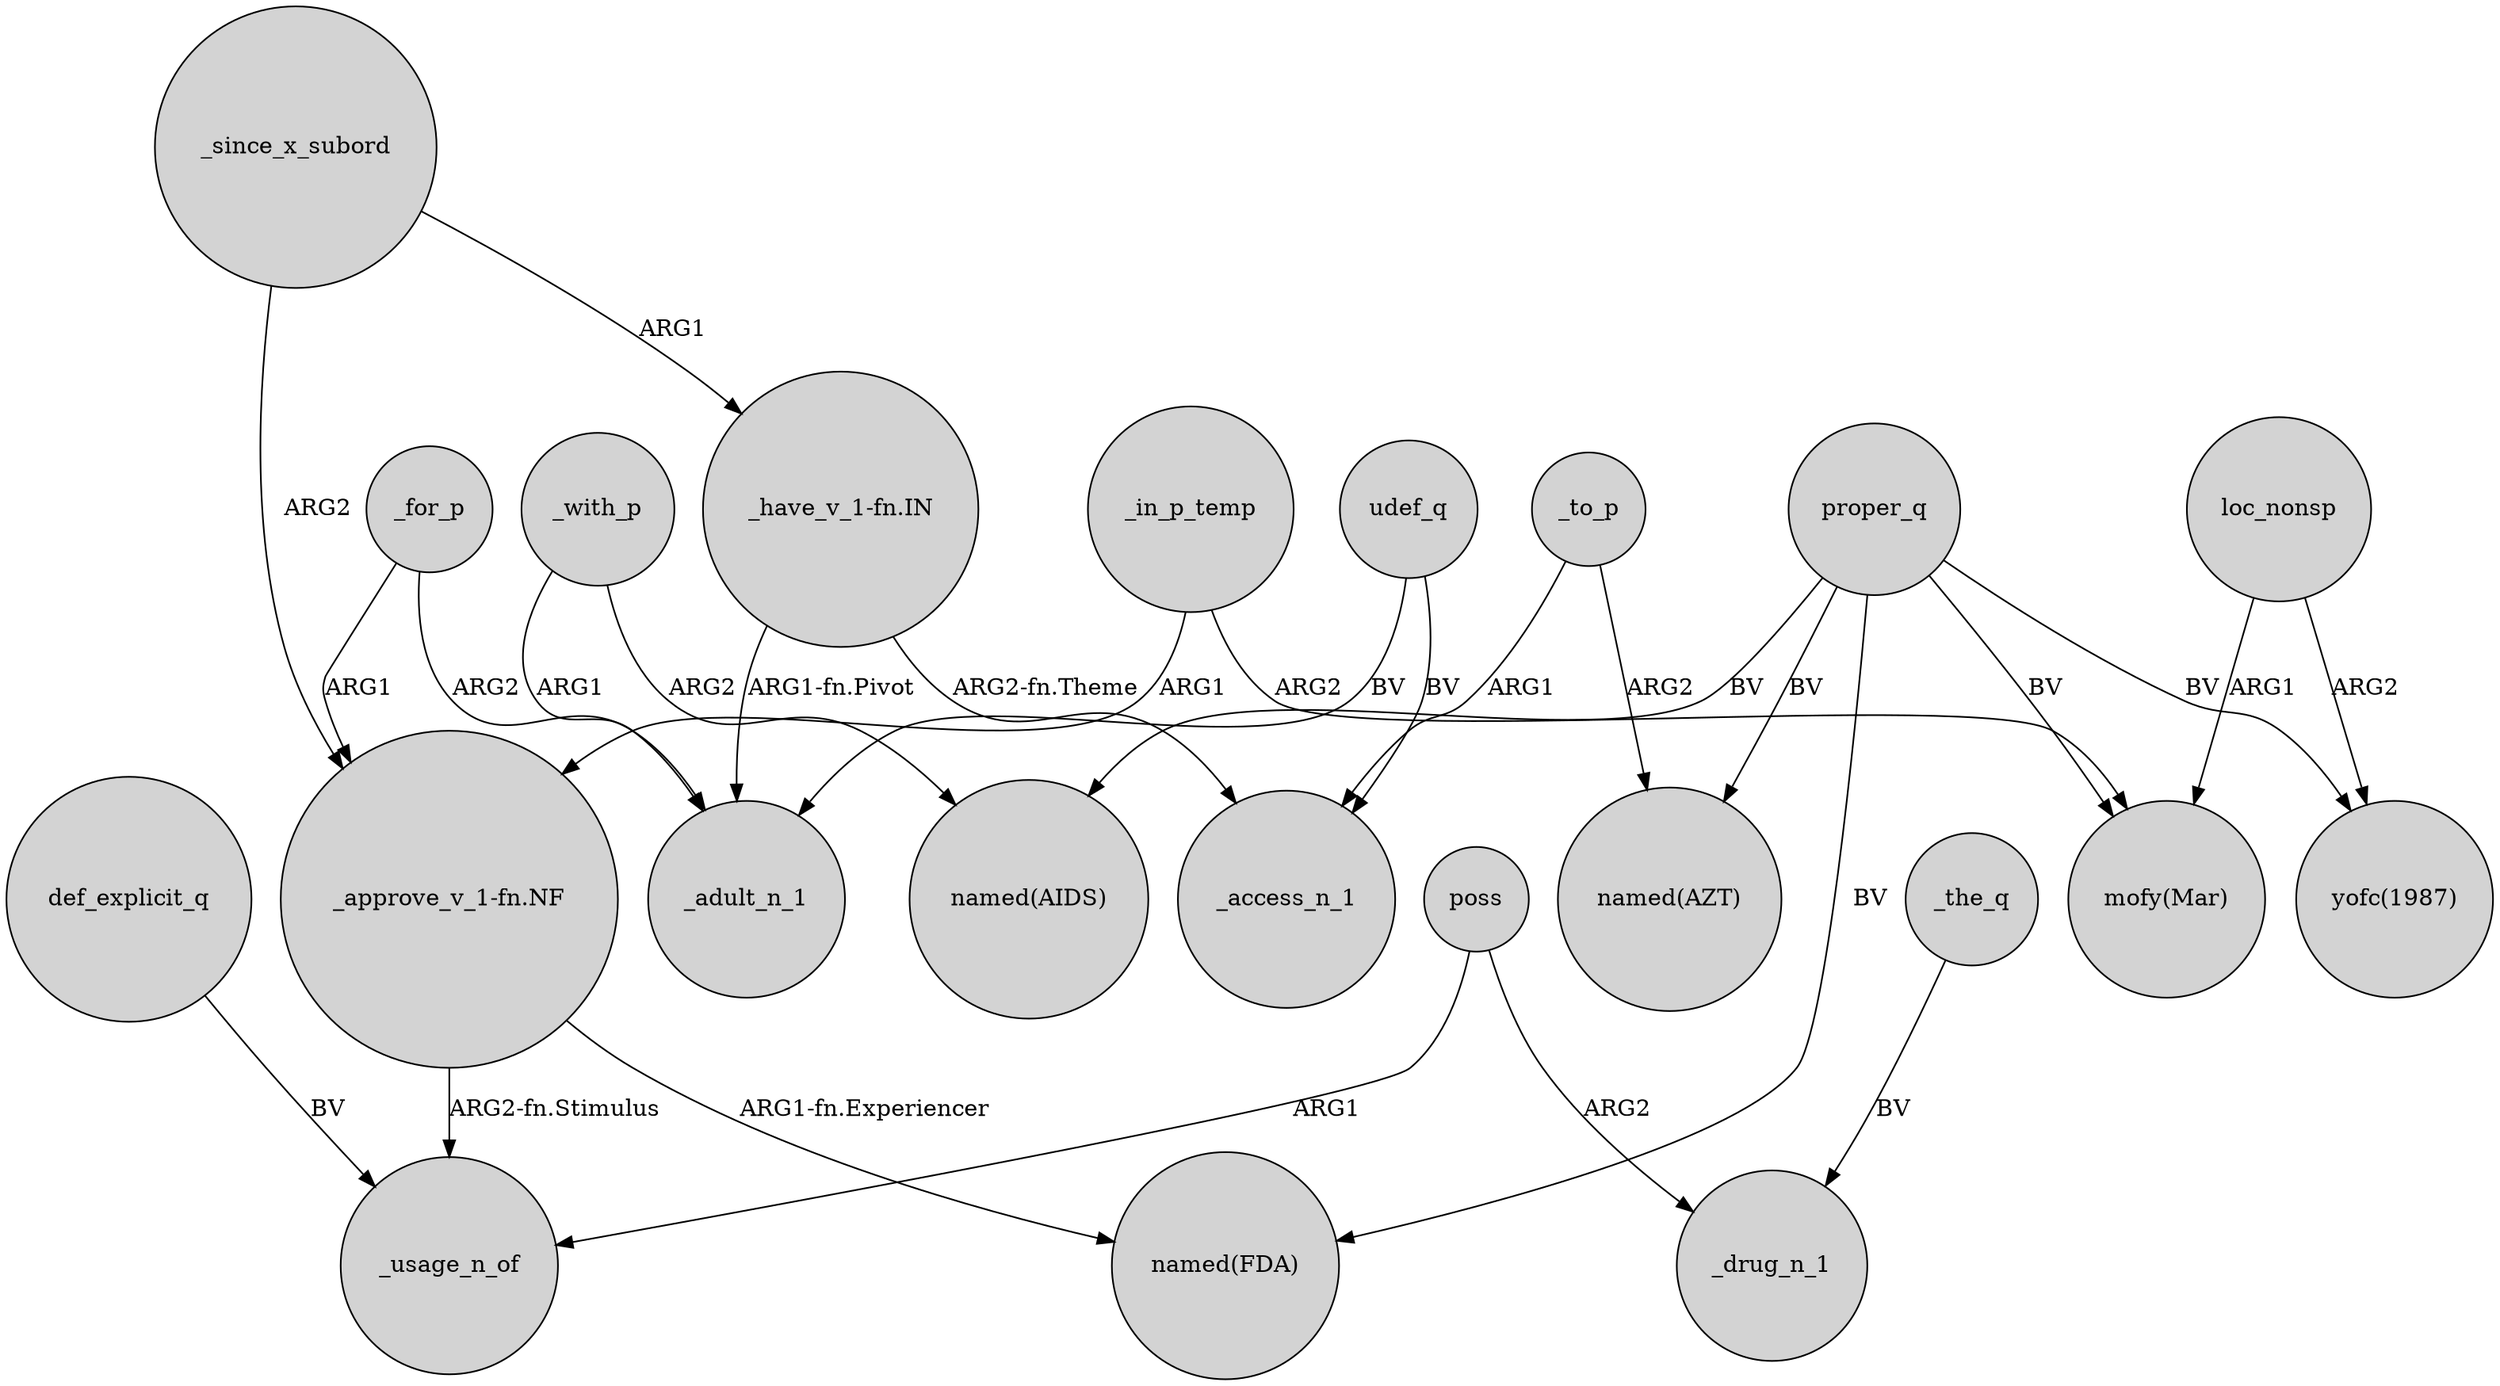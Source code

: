 digraph {
	node [shape=circle style=filled]
	_for_p -> "_approve_v_1-fn.NF" [label=ARG1]
	poss -> _usage_n_of [label=ARG1]
	proper_q -> "named(AIDS)" [label=BV]
	_since_x_subord -> "_have_v_1-fn.IN" [label=ARG1]
	proper_q -> "named(FDA)" [label=BV]
	loc_nonsp -> "mofy(Mar)" [label=ARG1]
	_in_p_temp -> "mofy(Mar)" [label=ARG2]
	_with_p -> _adult_n_1 [label=ARG1]
	_for_p -> _adult_n_1 [label=ARG2]
	"_have_v_1-fn.IN" -> _access_n_1 [label="ARG2-fn.Theme"]
	"_approve_v_1-fn.NF" -> "named(FDA)" [label="ARG1-fn.Experiencer"]
	_the_q -> _drug_n_1 [label=BV]
	udef_q -> _access_n_1 [label=BV]
	_to_p -> "named(AZT)" [label=ARG2]
	_to_p -> _access_n_1 [label=ARG1]
	_since_x_subord -> "_approve_v_1-fn.NF" [label=ARG2]
	proper_q -> "named(AZT)" [label=BV]
	poss -> _drug_n_1 [label=ARG2]
	def_explicit_q -> _usage_n_of [label=BV]
	udef_q -> _adult_n_1 [label=BV]
	proper_q -> "mofy(Mar)" [label=BV]
	proper_q -> "yofc(1987)" [label=BV]
	_in_p_temp -> "_approve_v_1-fn.NF" [label=ARG1]
	_with_p -> "named(AIDS)" [label=ARG2]
	"_approve_v_1-fn.NF" -> _usage_n_of [label="ARG2-fn.Stimulus"]
	loc_nonsp -> "yofc(1987)" [label=ARG2]
	"_have_v_1-fn.IN" -> _adult_n_1 [label="ARG1-fn.Pivot"]
}
